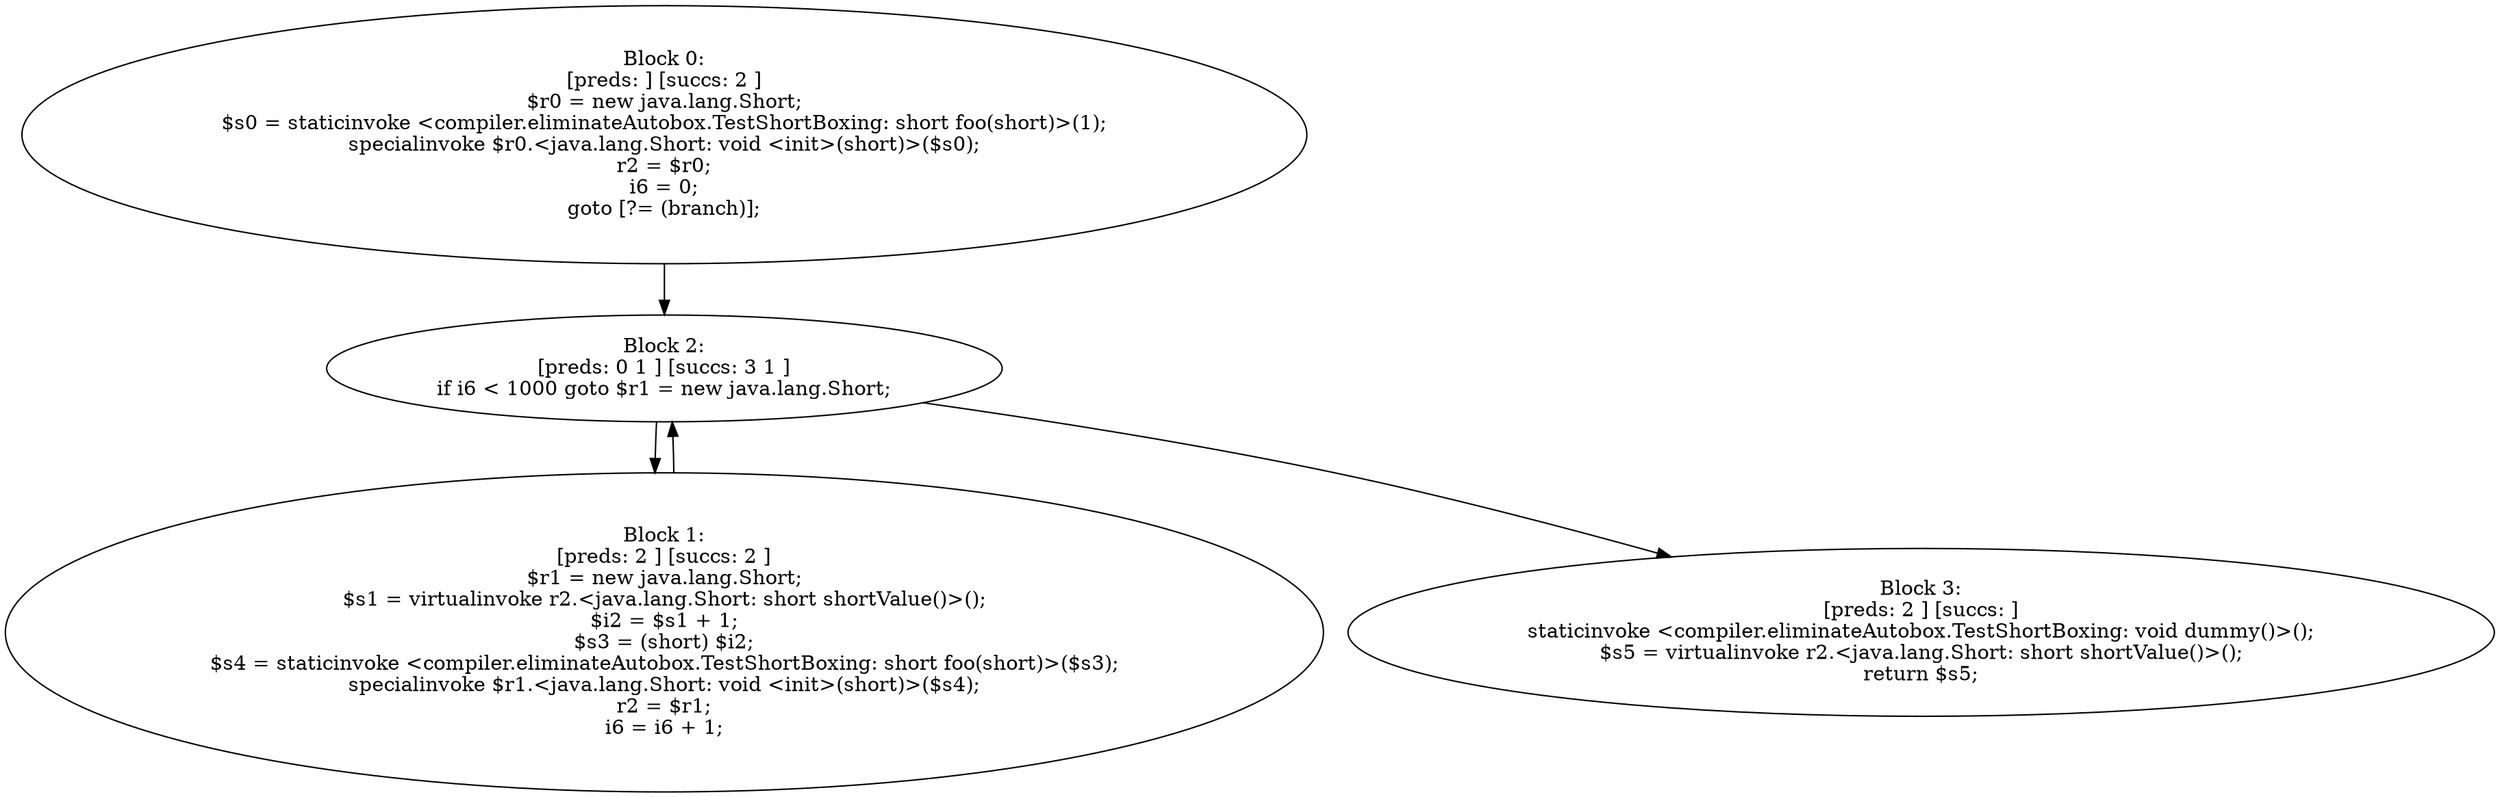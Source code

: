 digraph "unitGraph" {
    "Block 0:
[preds: ] [succs: 2 ]
$r0 = new java.lang.Short;
$s0 = staticinvoke <compiler.eliminateAutobox.TestShortBoxing: short foo(short)>(1);
specialinvoke $r0.<java.lang.Short: void <init>(short)>($s0);
r2 = $r0;
i6 = 0;
goto [?= (branch)];
"
    "Block 1:
[preds: 2 ] [succs: 2 ]
$r1 = new java.lang.Short;
$s1 = virtualinvoke r2.<java.lang.Short: short shortValue()>();
$i2 = $s1 + 1;
$s3 = (short) $i2;
$s4 = staticinvoke <compiler.eliminateAutobox.TestShortBoxing: short foo(short)>($s3);
specialinvoke $r1.<java.lang.Short: void <init>(short)>($s4);
r2 = $r1;
i6 = i6 + 1;
"
    "Block 2:
[preds: 0 1 ] [succs: 3 1 ]
if i6 < 1000 goto $r1 = new java.lang.Short;
"
    "Block 3:
[preds: 2 ] [succs: ]
staticinvoke <compiler.eliminateAutobox.TestShortBoxing: void dummy()>();
$s5 = virtualinvoke r2.<java.lang.Short: short shortValue()>();
return $s5;
"
    "Block 0:
[preds: ] [succs: 2 ]
$r0 = new java.lang.Short;
$s0 = staticinvoke <compiler.eliminateAutobox.TestShortBoxing: short foo(short)>(1);
specialinvoke $r0.<java.lang.Short: void <init>(short)>($s0);
r2 = $r0;
i6 = 0;
goto [?= (branch)];
"->"Block 2:
[preds: 0 1 ] [succs: 3 1 ]
if i6 < 1000 goto $r1 = new java.lang.Short;
";
    "Block 1:
[preds: 2 ] [succs: 2 ]
$r1 = new java.lang.Short;
$s1 = virtualinvoke r2.<java.lang.Short: short shortValue()>();
$i2 = $s1 + 1;
$s3 = (short) $i2;
$s4 = staticinvoke <compiler.eliminateAutobox.TestShortBoxing: short foo(short)>($s3);
specialinvoke $r1.<java.lang.Short: void <init>(short)>($s4);
r2 = $r1;
i6 = i6 + 1;
"->"Block 2:
[preds: 0 1 ] [succs: 3 1 ]
if i6 < 1000 goto $r1 = new java.lang.Short;
";
    "Block 2:
[preds: 0 1 ] [succs: 3 1 ]
if i6 < 1000 goto $r1 = new java.lang.Short;
"->"Block 3:
[preds: 2 ] [succs: ]
staticinvoke <compiler.eliminateAutobox.TestShortBoxing: void dummy()>();
$s5 = virtualinvoke r2.<java.lang.Short: short shortValue()>();
return $s5;
";
    "Block 2:
[preds: 0 1 ] [succs: 3 1 ]
if i6 < 1000 goto $r1 = new java.lang.Short;
"->"Block 1:
[preds: 2 ] [succs: 2 ]
$r1 = new java.lang.Short;
$s1 = virtualinvoke r2.<java.lang.Short: short shortValue()>();
$i2 = $s1 + 1;
$s3 = (short) $i2;
$s4 = staticinvoke <compiler.eliminateAutobox.TestShortBoxing: short foo(short)>($s3);
specialinvoke $r1.<java.lang.Short: void <init>(short)>($s4);
r2 = $r1;
i6 = i6 + 1;
";
}
